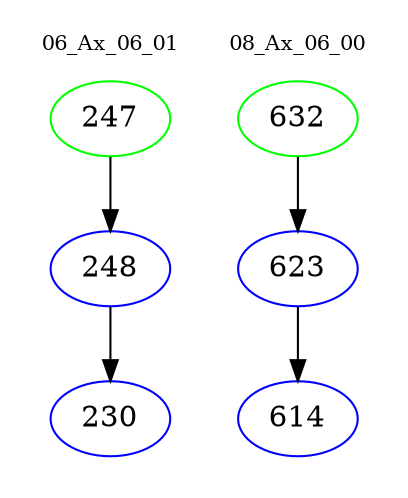 digraph{
subgraph cluster_0 {
color = white
label = "06_Ax_06_01";
fontsize=10;
T0_247 [label="247", color="green"]
T0_247 -> T0_248 [color="black"]
T0_248 [label="248", color="blue"]
T0_248 -> T0_230 [color="black"]
T0_230 [label="230", color="blue"]
}
subgraph cluster_1 {
color = white
label = "08_Ax_06_00";
fontsize=10;
T1_632 [label="632", color="green"]
T1_632 -> T1_623 [color="black"]
T1_623 [label="623", color="blue"]
T1_623 -> T1_614 [color="black"]
T1_614 [label="614", color="blue"]
}
}
